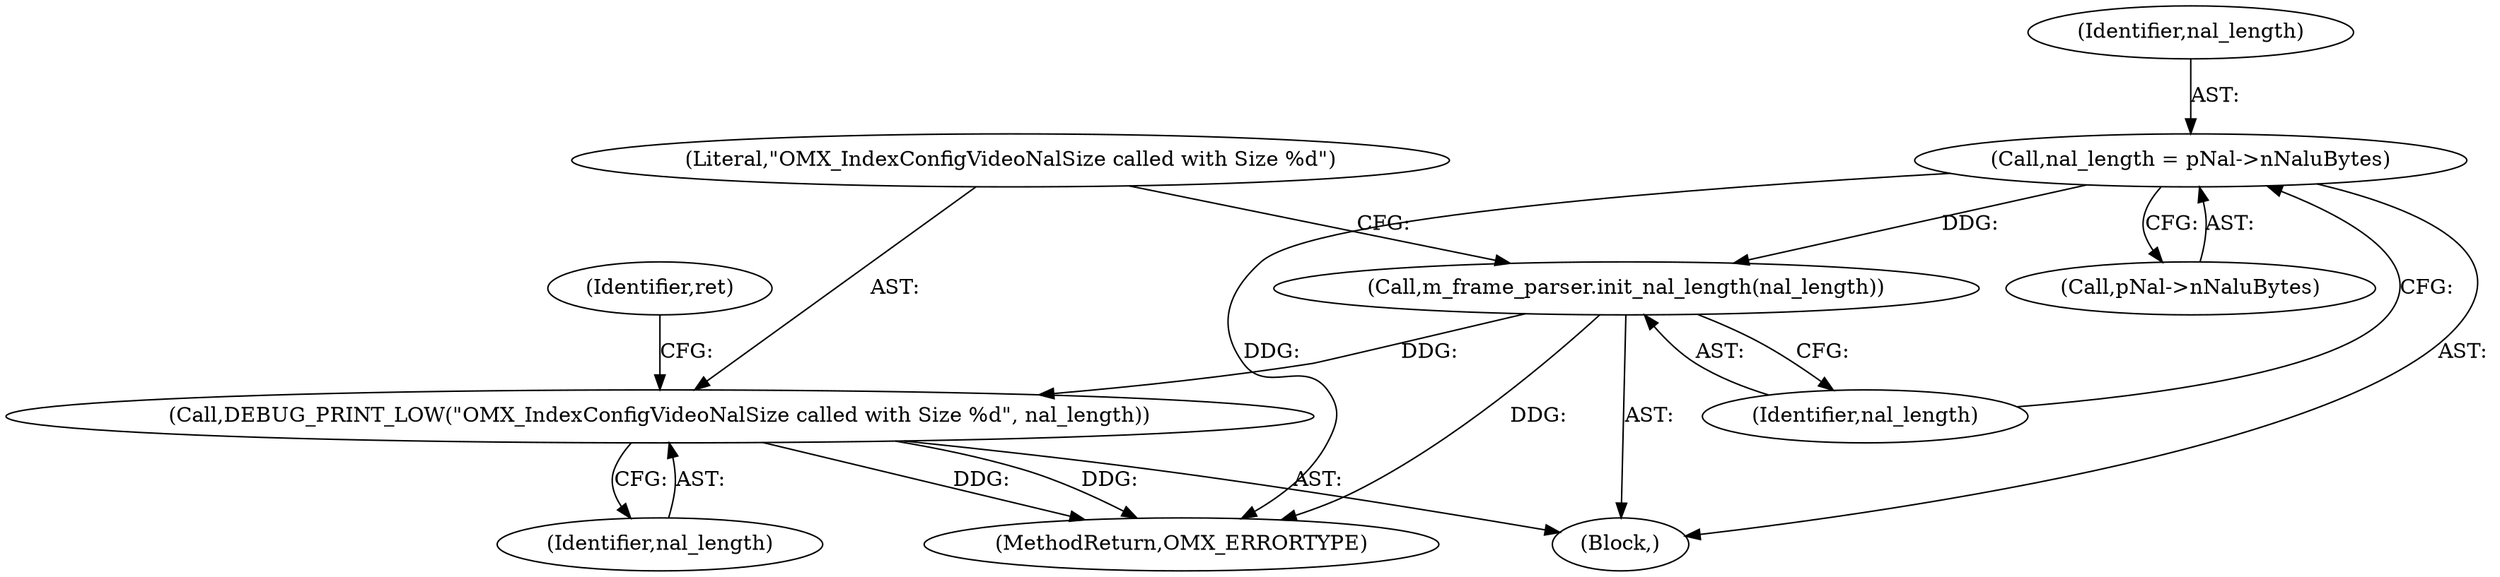 digraph "0_Android_f22c2a0f0f9e030c240468d9d18b9297f001bcf0@pointer" {
"1000191" [label="(Call,nal_length = pNal->nNaluBytes)"];
"1000196" [label="(Call,m_frame_parser.init_nal_length(nal_length))"];
"1000198" [label="(Call,DEBUG_PRINT_LOW(\"OMX_IndexConfigVideoNalSize called with Size %d\", nal_length))"];
"1000191" [label="(Call,nal_length = pNal->nNaluBytes)"];
"1000199" [label="(Literal,\"OMX_IndexConfigVideoNalSize called with Size %d\")"];
"1000196" [label="(Call,m_frame_parser.init_nal_length(nal_length))"];
"1000193" [label="(Call,pNal->nNaluBytes)"];
"1000200" [label="(Identifier,nal_length)"];
"1000130" [label="(Block,)"];
"1000197" [label="(Identifier,nal_length)"];
"1000202" [label="(Identifier,ret)"];
"1000621" [label="(MethodReturn,OMX_ERRORTYPE)"];
"1000198" [label="(Call,DEBUG_PRINT_LOW(\"OMX_IndexConfigVideoNalSize called with Size %d\", nal_length))"];
"1000192" [label="(Identifier,nal_length)"];
"1000191" -> "1000130"  [label="AST: "];
"1000191" -> "1000193"  [label="CFG: "];
"1000192" -> "1000191"  [label="AST: "];
"1000193" -> "1000191"  [label="AST: "];
"1000197" -> "1000191"  [label="CFG: "];
"1000191" -> "1000621"  [label="DDG: "];
"1000191" -> "1000196"  [label="DDG: "];
"1000196" -> "1000130"  [label="AST: "];
"1000196" -> "1000197"  [label="CFG: "];
"1000197" -> "1000196"  [label="AST: "];
"1000199" -> "1000196"  [label="CFG: "];
"1000196" -> "1000621"  [label="DDG: "];
"1000196" -> "1000198"  [label="DDG: "];
"1000198" -> "1000130"  [label="AST: "];
"1000198" -> "1000200"  [label="CFG: "];
"1000199" -> "1000198"  [label="AST: "];
"1000200" -> "1000198"  [label="AST: "];
"1000202" -> "1000198"  [label="CFG: "];
"1000198" -> "1000621"  [label="DDG: "];
"1000198" -> "1000621"  [label="DDG: "];
}
